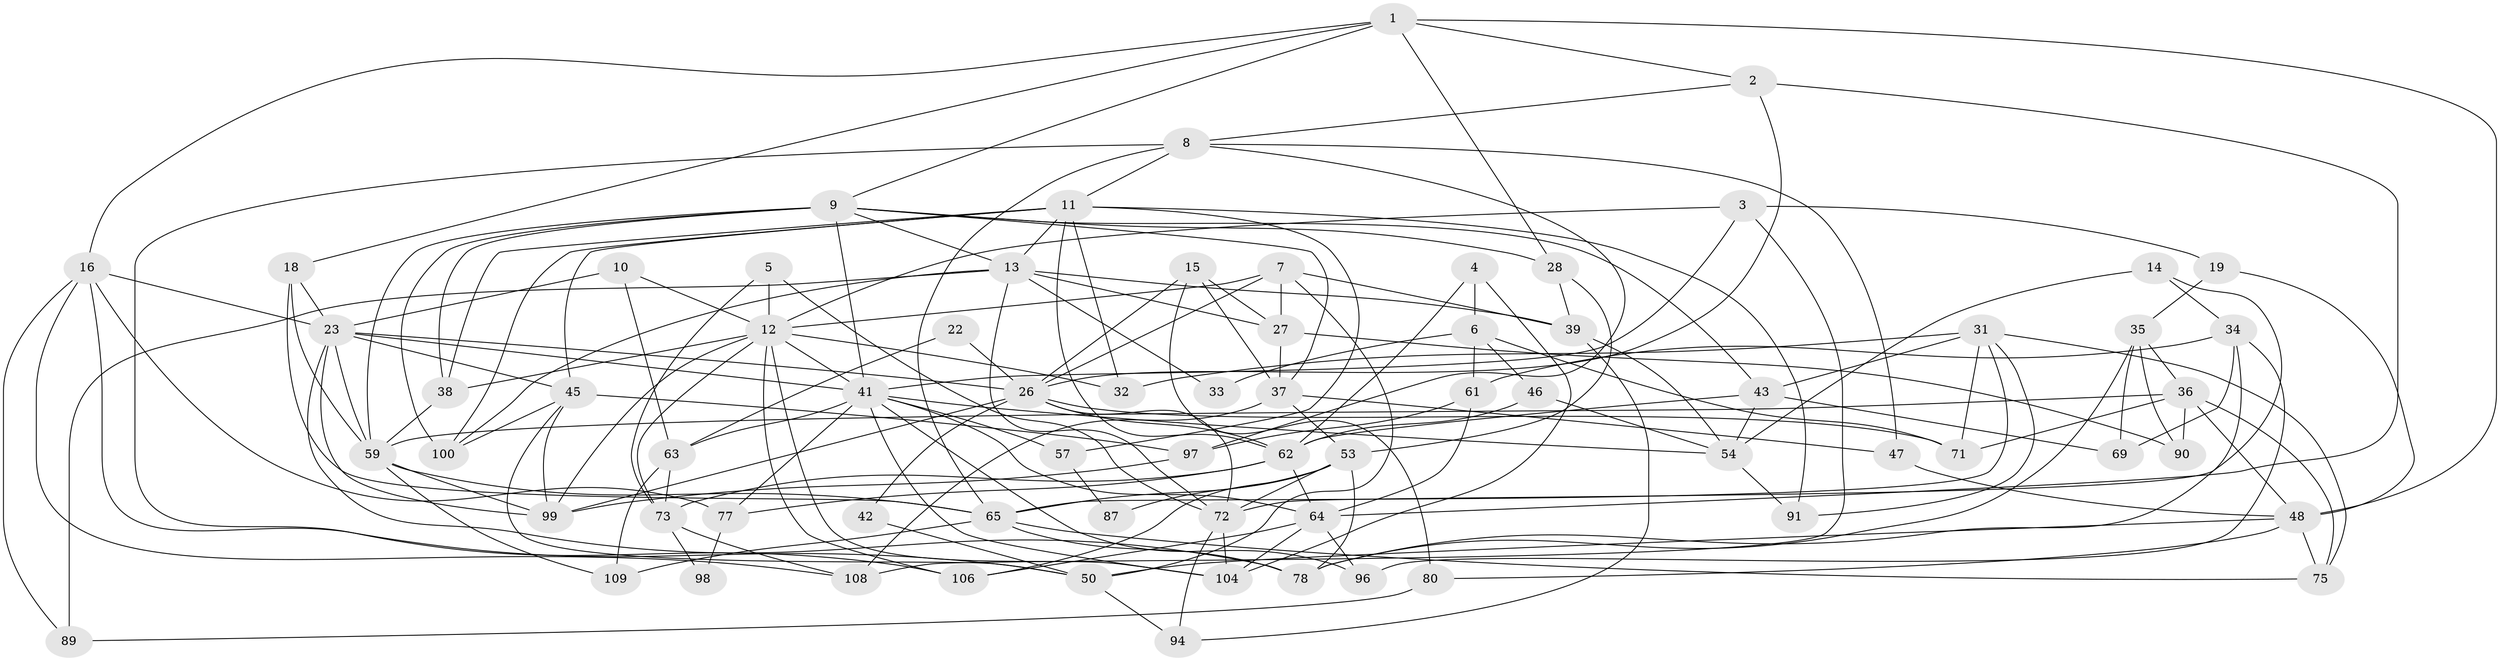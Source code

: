 // original degree distribution, {4: 0.3394495412844037, 2: 0.09174311926605505, 3: 0.28440366972477066, 5: 0.1559633027522936, 6: 0.07339449541284404, 7: 0.05504587155963303}
// Generated by graph-tools (version 1.1) at 2025/11/02/27/25 16:11:24]
// undirected, 71 vertices, 176 edges
graph export_dot {
graph [start="1"]
  node [color=gray90,style=filled];
  1 [super="+21"];
  2 [super="+103"];
  3 [super="+44"];
  4;
  5 [super="+25"];
  6 [super="+17"];
  7 [super="+68"];
  8 [super="+20"];
  9 [super="+60"];
  10;
  11 [super="+24"];
  12 [super="+52"];
  13 [super="+70"];
  14;
  15;
  16 [super="+30"];
  18;
  19;
  22;
  23 [super="+29"];
  26 [super="+49"];
  27 [super="+84"];
  28 [super="+51"];
  31 [super="+58"];
  32;
  33;
  34 [super="+82"];
  35 [super="+40"];
  36 [super="+101"];
  37 [super="+93"];
  38;
  39 [super="+85"];
  41 [super="+95"];
  42;
  43;
  45 [super="+55"];
  46;
  47;
  48 [super="+83"];
  50 [super="+56"];
  53 [super="+92"];
  54 [super="+107"];
  57;
  59 [super="+67"];
  61;
  62 [super="+76"];
  63 [super="+88"];
  64 [super="+66"];
  65 [super="+105"];
  69;
  71;
  72 [super="+81"];
  73 [super="+74"];
  75;
  77 [super="+79"];
  78 [super="+86"];
  80;
  87;
  89;
  90;
  91;
  94;
  96;
  97;
  98;
  99 [super="+102"];
  100;
  104;
  106;
  108;
  109;
  1 -- 18;
  1 -- 16;
  1 -- 9;
  1 -- 2;
  1 -- 28;
  1 -- 48;
  2 -- 26;
  2 -- 64;
  2 -- 8;
  3 -- 19;
  3 -- 108;
  3 -- 12;
  3 -- 41;
  4 -- 62;
  4 -- 104;
  4 -- 6;
  5 -- 12;
  5 -- 72;
  5 -- 73;
  6 -- 71;
  6 -- 33;
  6 -- 46;
  6 -- 61;
  7 -- 26;
  7 -- 50;
  7 -- 27;
  7 -- 39;
  7 -- 12;
  8 -- 106;
  8 -- 65;
  8 -- 97;
  8 -- 11;
  8 -- 47;
  9 -- 13;
  9 -- 37;
  9 -- 100;
  9 -- 38;
  9 -- 43;
  9 -- 28;
  9 -- 59;
  9 -- 41;
  10 -- 63;
  10 -- 23;
  10 -- 12;
  11 -- 62;
  11 -- 57;
  11 -- 91;
  11 -- 13;
  11 -- 32;
  11 -- 100;
  11 -- 38;
  11 -- 45;
  12 -- 104;
  12 -- 41;
  12 -- 106;
  12 -- 73;
  12 -- 32;
  12 -- 99;
  12 -- 38;
  13 -- 27;
  13 -- 39;
  13 -- 89;
  13 -- 33;
  13 -- 100;
  13 -- 72;
  14 -- 54;
  14 -- 72;
  14 -- 34;
  15 -- 26;
  15 -- 27;
  15 -- 80;
  15 -- 37;
  16 -- 50;
  16 -- 77;
  16 -- 89;
  16 -- 108;
  16 -- 23;
  18 -- 59;
  18 -- 23;
  18 -- 65;
  19 -- 35;
  19 -- 48;
  22 -- 26;
  22 -- 63;
  23 -- 78;
  23 -- 45;
  23 -- 41;
  23 -- 59;
  23 -- 26;
  23 -- 99;
  26 -- 62 [weight=2];
  26 -- 42;
  26 -- 71;
  26 -- 72;
  26 -- 99;
  27 -- 90;
  27 -- 37;
  28 -- 53;
  28 -- 39;
  31 -- 65;
  31 -- 32;
  31 -- 43 [weight=2];
  31 -- 71;
  31 -- 91;
  31 -- 75;
  34 -- 61;
  34 -- 96;
  34 -- 69;
  34 -- 78;
  35 -- 69;
  35 -- 90;
  35 -- 78;
  35 -- 36;
  36 -- 75;
  36 -- 90;
  36 -- 71;
  36 -- 59;
  36 -- 48;
  37 -- 53;
  37 -- 108;
  37 -- 47;
  38 -- 59;
  39 -- 54;
  39 -- 94;
  41 -- 96;
  41 -- 64;
  41 -- 54;
  41 -- 104;
  41 -- 57;
  41 -- 63;
  41 -- 77;
  42 -- 50;
  43 -- 54;
  43 -- 62;
  43 -- 69;
  45 -- 97;
  45 -- 50;
  45 -- 100;
  45 -- 99;
  46 -- 54;
  46 -- 62;
  47 -- 48;
  48 -- 50;
  48 -- 75;
  48 -- 80;
  50 -- 94;
  53 -- 65;
  53 -- 78;
  53 -- 87;
  53 -- 106;
  53 -- 72;
  54 -- 91;
  57 -- 87;
  59 -- 65;
  59 -- 99;
  59 -- 109;
  61 -- 97;
  61 -- 64;
  62 -- 64;
  62 -- 73;
  62 -- 77;
  63 -- 73;
  63 -- 109;
  64 -- 96;
  64 -- 104;
  64 -- 106;
  65 -- 109;
  65 -- 75;
  65 -- 78;
  72 -- 104;
  72 -- 94;
  73 -- 108;
  73 -- 98;
  77 -- 98;
  80 -- 89;
  97 -- 99;
}
